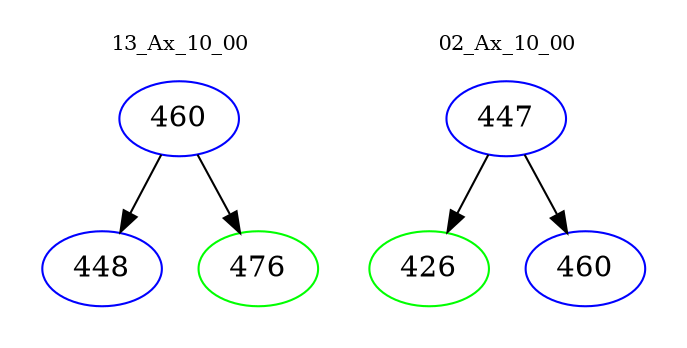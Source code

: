 digraph{
subgraph cluster_0 {
color = white
label = "13_Ax_10_00";
fontsize=10;
T0_460 [label="460", color="blue"]
T0_460 -> T0_448 [color="black"]
T0_448 [label="448", color="blue"]
T0_460 -> T0_476 [color="black"]
T0_476 [label="476", color="green"]
}
subgraph cluster_1 {
color = white
label = "02_Ax_10_00";
fontsize=10;
T1_447 [label="447", color="blue"]
T1_447 -> T1_426 [color="black"]
T1_426 [label="426", color="green"]
T1_447 -> T1_460 [color="black"]
T1_460 [label="460", color="blue"]
}
}
